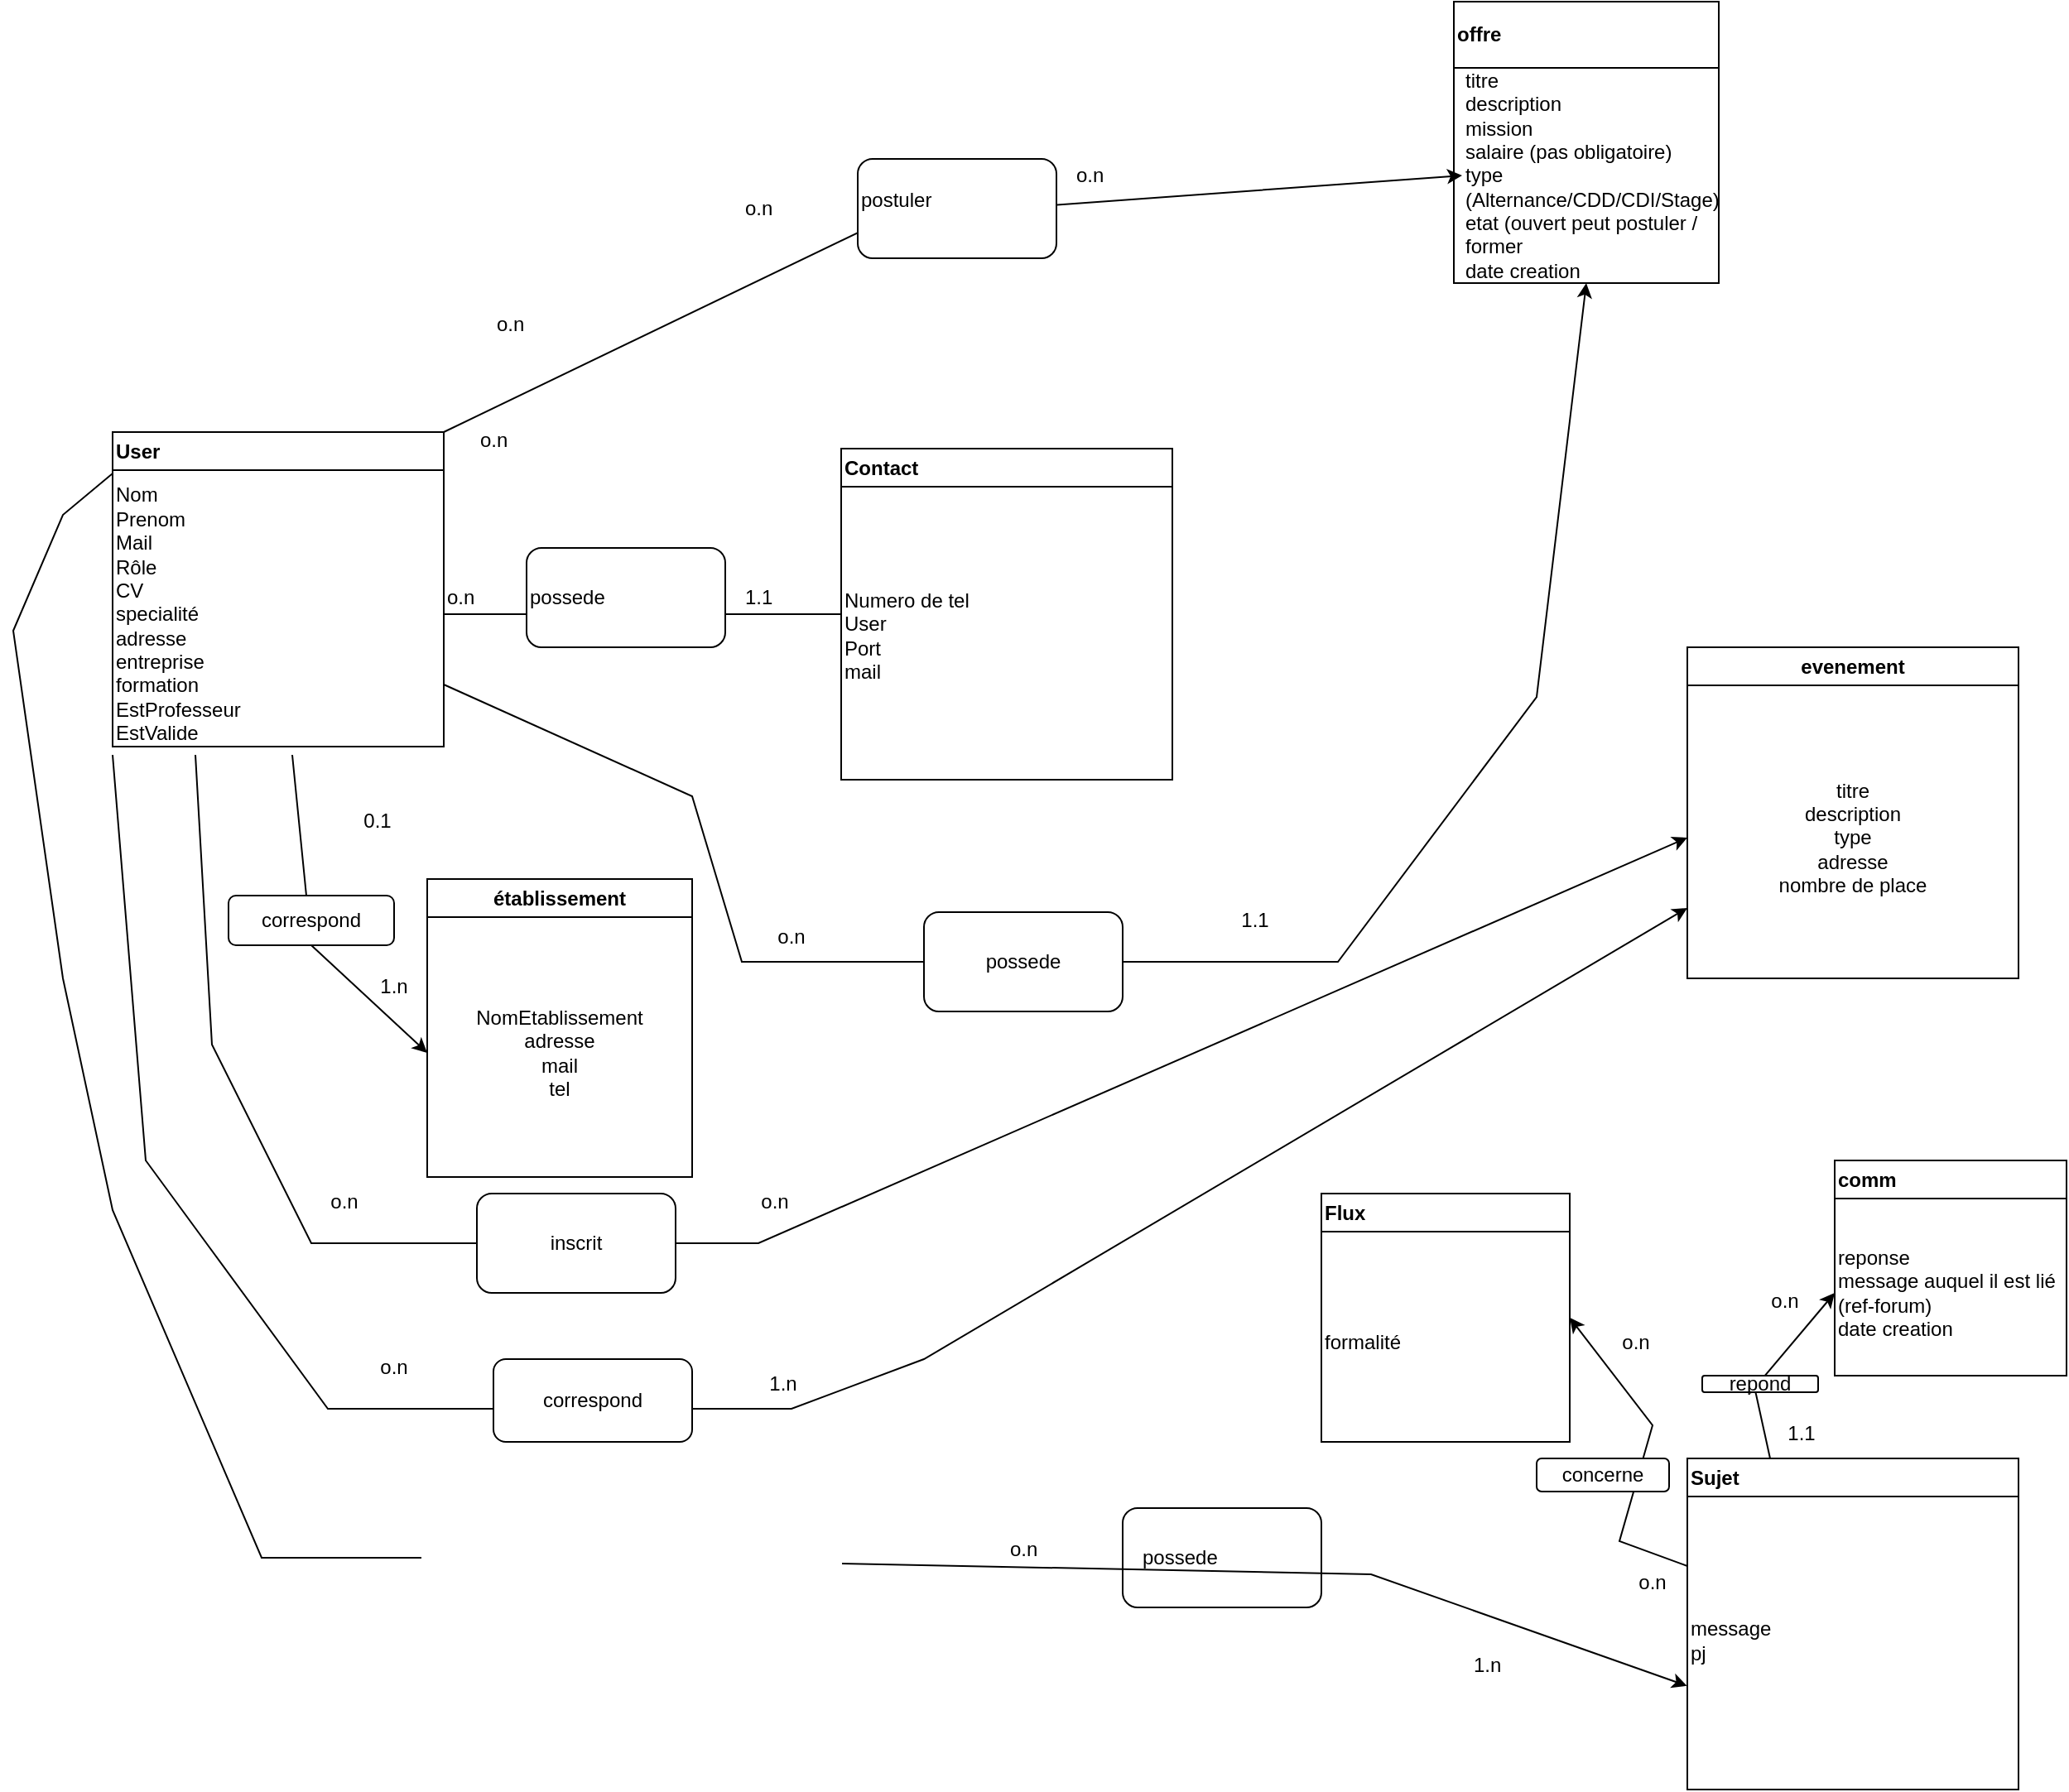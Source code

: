 <mxfile version="28.2.0">
  <diagram name="Page-1" id="O97LWqIRz6XVsHd0DmLD">
    <mxGraphModel grid="1" page="1" gridSize="10" guides="1" tooltips="1" connect="1" arrows="1" fold="1" pageScale="1" pageWidth="827" pageHeight="1169" background="light-dark(#FFFFFF,#000000)" math="0" shadow="0">
      <root>
        <mxCell id="0" />
        <mxCell id="1" parent="0" />
        <mxCell id="9k3ag1CtyuLUIb1iTbhB-22" value="" style="rounded=1;whiteSpace=wrap;html=1;align=left;" vertex="1" parent="1">
          <mxGeometry x="700" y="490" width="120" height="60" as="geometry" />
        </mxCell>
        <mxCell id="9k3ag1CtyuLUIb1iTbhB-1" value="User" style="swimlane;whiteSpace=wrap;html=1;align=left;" vertex="1" parent="1">
          <mxGeometry x="90" y="-160" width="200" height="190" as="geometry" />
        </mxCell>
        <mxCell id="9k3ag1CtyuLUIb1iTbhB-3" value="Nom&lt;div&gt;Prenom&lt;/div&gt;&lt;div&gt;Mail&lt;/div&gt;&lt;div&gt;Rôle&lt;/div&gt;&lt;div&gt;CV&lt;/div&gt;&lt;div&gt;specialité&lt;/div&gt;&lt;div&gt;adresse&lt;/div&gt;&lt;div&gt;entreprise&lt;/div&gt;&lt;div&gt;formation&lt;/div&gt;&lt;div&gt;EstProfesseur&lt;/div&gt;&lt;div&gt;EstValide&lt;/div&gt;" style="text;html=1;align=left;verticalAlign=middle;whiteSpace=wrap;rounded=0;" vertex="1" parent="9k3ag1CtyuLUIb1iTbhB-1">
          <mxGeometry y="25" width="200" height="170" as="geometry" />
        </mxCell>
        <mxCell id="9k3ag1CtyuLUIb1iTbhB-4" value="" style="endArrow=none;html=1;rounded=0;exitX=1;exitY=0.5;exitDx=0;exitDy=0;align=left;" edge="1" parent="1" source="9k3ag1CtyuLUIb1iTbhB-3" target="9k3ag1CtyuLUIb1iTbhB-5">
          <mxGeometry width="50" height="50" relative="1" as="geometry">
            <mxPoint x="370" y="100" as="sourcePoint" />
            <mxPoint x="460" y="-45" as="targetPoint" />
          </mxGeometry>
        </mxCell>
        <mxCell id="9k3ag1CtyuLUIb1iTbhB-5" value="Contact" style="swimlane;whiteSpace=wrap;html=1;align=left;" vertex="1" parent="1">
          <mxGeometry x="530" y="-150" width="200" height="200" as="geometry" />
        </mxCell>
        <mxCell id="9k3ag1CtyuLUIb1iTbhB-11" value="Numero de tel&lt;div&gt;User&lt;/div&gt;&lt;div&gt;Port&lt;/div&gt;&lt;div&gt;mail&lt;/div&gt;" style="text;html=1;align=left;verticalAlign=middle;whiteSpace=wrap;rounded=0;" vertex="1" parent="9k3ag1CtyuLUIb1iTbhB-5">
          <mxGeometry y="25" width="200" height="175" as="geometry" />
        </mxCell>
        <mxCell id="9k3ag1CtyuLUIb1iTbhB-6" value="" style="rounded=1;whiteSpace=wrap;html=1;align=left;" vertex="1" parent="1">
          <mxGeometry x="340" y="-90" width="120" height="60" as="geometry" />
        </mxCell>
        <mxCell id="9k3ag1CtyuLUIb1iTbhB-7" value="possede" style="text;html=1;align=left;verticalAlign=middle;whiteSpace=wrap;rounded=0;" vertex="1" parent="1">
          <mxGeometry x="340" y="-90" width="120" height="60" as="geometry" />
        </mxCell>
        <mxCell id="9k3ag1CtyuLUIb1iTbhB-8" value="o.n" style="text;html=1;align=left;verticalAlign=middle;whiteSpace=wrap;rounded=0;" vertex="1" parent="1">
          <mxGeometry x="290" y="-75" width="50" height="30" as="geometry" />
        </mxCell>
        <mxCell id="9k3ag1CtyuLUIb1iTbhB-9" value="1.1" style="text;html=1;align=left;verticalAlign=middle;whiteSpace=wrap;rounded=0;" vertex="1" parent="1">
          <mxGeometry x="470" y="-75" width="50" height="30" as="geometry" />
        </mxCell>
        <mxCell id="9k3ag1CtyuLUIb1iTbhB-24" value="o.n" style="text;html=1;align=left;verticalAlign=middle;whiteSpace=wrap;rounded=0;" vertex="1" parent="1">
          <mxGeometry x="630" y="500" width="60" height="30" as="geometry" />
        </mxCell>
        <mxCell id="9k3ag1CtyuLUIb1iTbhB-42" style="edgeStyle=none;rounded=0;orthogonalLoop=1;jettySize=auto;html=1;exitX=0.75;exitY=0;exitDx=0;exitDy=0;align=left;" edge="1" parent="1" source="9k3ag1CtyuLUIb1iTbhB-22">
          <mxGeometry relative="1" as="geometry">
            <mxPoint x="789.895" y="490" as="targetPoint" />
          </mxGeometry>
        </mxCell>
        <mxCell id="9k3ag1CtyuLUIb1iTbhB-28" value="possede" style="text;html=1;align=left;verticalAlign=middle;whiteSpace=wrap;rounded=0;" vertex="1" parent="1">
          <mxGeometry x="710" y="500" width="100" height="40" as="geometry" />
        </mxCell>
        <mxCell id="9k3ag1CtyuLUIb1iTbhB-30" value="1.n" style="text;html=1;align=left;verticalAlign=middle;whiteSpace=wrap;rounded=0;" vertex="1" parent="1">
          <mxGeometry x="910" y="570" width="60" height="30" as="geometry" />
        </mxCell>
        <mxCell id="9k3ag1CtyuLUIb1iTbhB-41" style="edgeStyle=none;rounded=0;orthogonalLoop=1;jettySize=auto;html=1;exitX=0.414;exitY=1.056;exitDx=0;exitDy=0;entryX=0;entryY=0.5;entryDx=0;entryDy=0;align=left;exitPerimeter=0;" edge="1" parent="1" source="PUnO8kavKm6sL2_Y-qrn-2" target="9k3ag1CtyuLUIb1iTbhB-40">
          <mxGeometry relative="1" as="geometry" />
        </mxCell>
        <mxCell id="9k3ag1CtyuLUIb1iTbhB-32" value="Sujet" style="swimlane;whiteSpace=wrap;html=1;startSize=23;align=left;" vertex="1" parent="1">
          <mxGeometry x="1041" y="460" width="200" height="200" as="geometry" />
        </mxCell>
        <mxCell id="9k3ag1CtyuLUIb1iTbhB-33" value="message&lt;div&gt;pj&lt;/div&gt;" style="text;html=1;align=left;verticalAlign=middle;whiteSpace=wrap;rounded=0;" vertex="1" parent="9k3ag1CtyuLUIb1iTbhB-32">
          <mxGeometry y="20" width="200" height="180" as="geometry" />
        </mxCell>
        <mxCell id="9k3ag1CtyuLUIb1iTbhB-34" value="Flux" style="swimlane;whiteSpace=wrap;html=1;startSize=23;align=left;" vertex="1" parent="1">
          <mxGeometry x="820" y="300" width="150" height="150" as="geometry" />
        </mxCell>
        <mxCell id="9k3ag1CtyuLUIb1iTbhB-37" value="formalité" style="text;html=1;align=left;verticalAlign=middle;whiteSpace=wrap;rounded=0;" vertex="1" parent="9k3ag1CtyuLUIb1iTbhB-34">
          <mxGeometry y="30" width="150" height="120" as="geometry" />
        </mxCell>
        <mxCell id="9k3ag1CtyuLUIb1iTbhB-35" style="edgeStyle=none;rounded=0;orthogonalLoop=1;jettySize=auto;html=1;entryX=1;entryY=0.5;entryDx=0;entryDy=0;exitX=0;exitY=0.25;exitDx=0;exitDy=0;align=left;" edge="1" parent="1" source="9k3ag1CtyuLUIb1iTbhB-33" target="9k3ag1CtyuLUIb1iTbhB-34">
          <mxGeometry relative="1" as="geometry">
            <Array as="points">
              <mxPoint x="1000" y="510" />
              <mxPoint x="1020" y="440" />
            </Array>
          </mxGeometry>
        </mxCell>
        <mxCell id="9k3ag1CtyuLUIb1iTbhB-38" value="comm" style="swimlane;whiteSpace=wrap;html=1;align=left;" vertex="1" parent="1">
          <mxGeometry x="1130" y="280" width="140" height="130" as="geometry" />
        </mxCell>
        <mxCell id="9k3ag1CtyuLUIb1iTbhB-40" value="reponse&lt;div&gt;message auquel il est lié&lt;/div&gt;&lt;div&gt;(ref-forum)&lt;/div&gt;&lt;div&gt;date creation&lt;/div&gt;" style="text;html=1;align=left;verticalAlign=middle;whiteSpace=wrap;rounded=0;" vertex="1" parent="9k3ag1CtyuLUIb1iTbhB-38">
          <mxGeometry y="30" width="140" height="100" as="geometry" />
        </mxCell>
        <mxCell id="9k3ag1CtyuLUIb1iTbhB-17" style="edgeStyle=none;rounded=0;orthogonalLoop=1;jettySize=auto;html=1;exitX=0;exitY=0;exitDx=0;exitDy=0;entryX=-0.001;entryY=0.652;entryDx=0;entryDy=0;entryPerimeter=0;align=left;" edge="1" parent="1" source="9k3ag1CtyuLUIb1iTbhB-3" target="9k3ag1CtyuLUIb1iTbhB-33">
          <mxGeometry relative="1" as="geometry">
            <mxPoint x="1020" y="410" as="targetPoint" />
            <Array as="points">
              <mxPoint x="60" y="-110" />
              <mxPoint x="30" y="-40" />
              <mxPoint x="40" y="30" />
              <mxPoint x="60" y="170" />
              <mxPoint x="90" y="310" />
              <mxPoint x="180" y="520" />
              <mxPoint x="360" y="520" />
              <mxPoint x="850" y="530" />
            </Array>
          </mxGeometry>
        </mxCell>
        <mxCell id="9k3ag1CtyuLUIb1iTbhB-44" value="offre" style="swimlane;whiteSpace=wrap;html=1;startSize=40;align=left;" vertex="1" parent="1">
          <mxGeometry x="900" y="-420" width="160" height="170" as="geometry" />
        </mxCell>
        <mxCell id="9k3ag1CtyuLUIb1iTbhB-47" value="titre&lt;div&gt;description&lt;/div&gt;&lt;div&gt;mission&lt;/div&gt;&lt;div&gt;salaire (pas obligatoire)&lt;/div&gt;&lt;div&gt;type (Alternance/CDD/CDI/Stage)&lt;/div&gt;&lt;div&gt;etat (ouvert peut postuler / former&lt;/div&gt;&lt;div&gt;date creation&lt;/div&gt;" style="text;html=1;align=left;verticalAlign=middle;whiteSpace=wrap;rounded=0;" vertex="1" parent="9k3ag1CtyuLUIb1iTbhB-44">
          <mxGeometry x="5" y="50" width="150" height="110" as="geometry" />
        </mxCell>
        <mxCell id="9k3ag1CtyuLUIb1iTbhB-48" value="" style="endArrow=classic;html=1;rounded=0;entryX=0;entryY=0.5;entryDx=0;entryDy=0;align=left;" edge="1" parent="1" target="9k3ag1CtyuLUIb1iTbhB-47">
          <mxGeometry width="50" height="50" relative="1" as="geometry">
            <mxPoint x="290" y="-160" as="sourcePoint" />
            <mxPoint x="340" y="-210" as="targetPoint" />
            <Array as="points">
              <mxPoint x="560" y="-290" />
            </Array>
          </mxGeometry>
        </mxCell>
        <mxCell id="9k3ag1CtyuLUIb1iTbhB-49" value="o.n" style="text;html=1;align=left;verticalAlign=middle;whiteSpace=wrap;rounded=0;" vertex="1" parent="1">
          <mxGeometry x="310" y="-170" width="60" height="30" as="geometry" />
        </mxCell>
        <mxCell id="9k3ag1CtyuLUIb1iTbhB-50" value="o.n" style="text;html=1;align=left;verticalAlign=middle;whiteSpace=wrap;rounded=0;" vertex="1" parent="1">
          <mxGeometry x="320" y="-240" width="60" height="30" as="geometry" />
        </mxCell>
        <mxCell id="9k3ag1CtyuLUIb1iTbhB-51" value="o.n" style="text;html=1;align=left;verticalAlign=middle;whiteSpace=wrap;rounded=0;" vertex="1" parent="1">
          <mxGeometry x="470" y="-310" width="60" height="30" as="geometry" />
        </mxCell>
        <mxCell id="9k3ag1CtyuLUIb1iTbhB-53" value="" style="rounded=1;whiteSpace=wrap;html=1;align=left;" vertex="1" parent="1">
          <mxGeometry x="540" y="-325" width="120" height="60" as="geometry" />
        </mxCell>
        <mxCell id="9k3ag1CtyuLUIb1iTbhB-52" value="postuler" style="text;html=1;align=left;verticalAlign=middle;whiteSpace=wrap;rounded=0;" vertex="1" parent="1">
          <mxGeometry x="540" y="-330" width="120" height="60" as="geometry" />
        </mxCell>
        <mxCell id="9k3ag1CtyuLUIb1iTbhB-54" value="o.n" style="text;html=1;align=left;verticalAlign=middle;whiteSpace=wrap;rounded=0;" vertex="1" parent="1">
          <mxGeometry x="670" y="-330" width="60" height="30" as="geometry" />
        </mxCell>
        <mxCell id="9k3ag1CtyuLUIb1iTbhB-55" value="" style="endArrow=classic;html=1;rounded=0;exitX=1;exitY=0.75;exitDx=0;exitDy=0;entryX=0.5;entryY=1;entryDx=0;entryDy=0;" edge="1" parent="1" source="9k3ag1CtyuLUIb1iTbhB-3" target="9k3ag1CtyuLUIb1iTbhB-44">
          <mxGeometry width="50" height="50" relative="1" as="geometry">
            <mxPoint x="320" y="50" as="sourcePoint" />
            <mxPoint x="1000" y="-90" as="targetPoint" />
            <Array as="points">
              <mxPoint x="440" y="60" />
              <mxPoint x="470" y="160" />
              <mxPoint x="830" y="160" />
              <mxPoint x="950" />
            </Array>
          </mxGeometry>
        </mxCell>
        <mxCell id="9k3ag1CtyuLUIb1iTbhB-56" value="o.n" style="text;html=1;align=center;verticalAlign=middle;whiteSpace=wrap;rounded=0;" vertex="1" parent="1">
          <mxGeometry x="470" y="130" width="60" height="30" as="geometry" />
        </mxCell>
        <mxCell id="9k3ag1CtyuLUIb1iTbhB-57" value="" style="rounded=1;whiteSpace=wrap;html=1;" vertex="1" parent="1">
          <mxGeometry x="580" y="130" width="120" height="60" as="geometry" />
        </mxCell>
        <mxCell id="9k3ag1CtyuLUIb1iTbhB-58" value="possede" style="text;html=1;align=center;verticalAlign=middle;whiteSpace=wrap;rounded=0;" vertex="1" parent="1">
          <mxGeometry x="580" y="130" width="120" height="60" as="geometry" />
        </mxCell>
        <mxCell id="9k3ag1CtyuLUIb1iTbhB-59" value="1.1" style="text;html=1;align=center;verticalAlign=middle;whiteSpace=wrap;rounded=0;" vertex="1" parent="1">
          <mxGeometry x="750" y="120" width="60" height="30" as="geometry" />
        </mxCell>
        <mxCell id="9k3ag1CtyuLUIb1iTbhB-60" value="evenement" style="swimlane;whiteSpace=wrap;html=1;" vertex="1" parent="1">
          <mxGeometry x="1041" y="-30" width="200" height="200" as="geometry" />
        </mxCell>
        <mxCell id="9k3ag1CtyuLUIb1iTbhB-61" value="titre&lt;div&gt;description&lt;/div&gt;&lt;div&gt;type&lt;/div&gt;&lt;div&gt;adresse&lt;/div&gt;&lt;div&gt;nombre de place&lt;/div&gt;" style="text;html=1;align=center;verticalAlign=middle;whiteSpace=wrap;rounded=0;" vertex="1" parent="9k3ag1CtyuLUIb1iTbhB-60">
          <mxGeometry y="30" width="200" height="170" as="geometry" />
        </mxCell>
        <mxCell id="9k3ag1CtyuLUIb1iTbhB-63" value="établissement" style="swimlane;whiteSpace=wrap;html=1;startSize=23;" vertex="1" parent="1">
          <mxGeometry x="280" y="110" width="160" height="180" as="geometry" />
        </mxCell>
        <mxCell id="9k3ag1CtyuLUIb1iTbhB-64" value="NomEtablissement&lt;div&gt;adresse&lt;/div&gt;&lt;div&gt;mail&lt;/div&gt;&lt;div&gt;tel&lt;/div&gt;" style="text;html=1;align=center;verticalAlign=middle;whiteSpace=wrap;rounded=0;" vertex="1" parent="9k3ag1CtyuLUIb1iTbhB-63">
          <mxGeometry y="30" width="160" height="150" as="geometry" />
        </mxCell>
        <mxCell id="9k3ag1CtyuLUIb1iTbhB-65" value="" style="endArrow=classic;html=1;rounded=0;entryX=0;entryY=0.5;entryDx=0;entryDy=0;" edge="1" parent="1" source="9k3ag1CtyuLUIb1iTbhB-3" target="9k3ag1CtyuLUIb1iTbhB-64">
          <mxGeometry width="50" height="50" relative="1" as="geometry">
            <mxPoint x="100" y="245" as="sourcePoint" />
            <mxPoint x="190" y="105.711" as="targetPoint" />
            <Array as="points">
              <mxPoint x="210" y="150" />
            </Array>
          </mxGeometry>
        </mxCell>
        <mxCell id="9k3ag1CtyuLUIb1iTbhB-66" value="correspond" style="rounded=1;whiteSpace=wrap;html=1;" vertex="1" parent="1">
          <mxGeometry x="160" y="120" width="100" height="30" as="geometry" />
        </mxCell>
        <mxCell id="9k3ag1CtyuLUIb1iTbhB-67" value="0.1&lt;span style=&quot;color: rgba(0, 0, 0, 0); font-family: monospace; font-size: 0px; text-align: start; text-wrap-mode: nowrap;&quot;&gt;%3CmxGraphModel%3E%3Croot%3E%3CmxCell%20id%3D%220%22%2F%3E%3CmxCell%20id%3D%221%22%20parent%3D%220%22%2F%3E%3CmxCell%20id%3D%222%22%20value%3D%22o.n%22%20style%3D%22text%3Bhtml%3D1%3Balign%3Dcenter%3BverticalAlign%3Dmiddle%3BwhiteSpace%3Dwrap%3Brounded%3D0%3B%22%20vertex%3D%221%22%20parent%3D%221%22%3E%3CmxGeometry%20x%3D%22470%22%20y%3D%22-310%22%20width%3D%2260%22%20height%3D%2230%22%20as%3D%22geometry%22%2F%3E%3C%2FmxCell%3E%3C%2Froot%3E%3C%2FmxGraphModel%3E&lt;/span&gt;" style="text;html=1;align=center;verticalAlign=middle;whiteSpace=wrap;rounded=0;" vertex="1" parent="1">
          <mxGeometry x="220" y="60" width="60" height="30" as="geometry" />
        </mxCell>
        <mxCell id="9k3ag1CtyuLUIb1iTbhB-68" value="1.n" style="text;html=1;align=center;verticalAlign=middle;whiteSpace=wrap;rounded=0;" vertex="1" parent="1">
          <mxGeometry x="230" y="160" width="60" height="30" as="geometry" />
        </mxCell>
        <mxCell id="9k3ag1CtyuLUIb1iTbhB-69" value="" style="endArrow=classic;html=1;rounded=0;exitX=0;exitY=1;exitDx=0;exitDy=0;entryX=0;entryY=0.75;entryDx=0;entryDy=0;" edge="1" parent="1" source="9k3ag1CtyuLUIb1iTbhB-3" target="9k3ag1CtyuLUIb1iTbhB-61">
          <mxGeometry width="50" height="50" relative="1" as="geometry">
            <mxPoint x="100" y="80" as="sourcePoint" />
            <mxPoint x="690" y="390" as="targetPoint" />
            <Array as="points">
              <mxPoint x="110" y="280" />
              <mxPoint x="220" y="430" />
              <mxPoint x="390" y="430" />
              <mxPoint x="500" y="430" />
              <mxPoint x="580" y="400" />
            </Array>
          </mxGeometry>
        </mxCell>
        <mxCell id="9k3ag1CtyuLUIb1iTbhB-70" value="o.n" style="text;html=1;align=center;verticalAlign=middle;whiteSpace=wrap;rounded=0;" vertex="1" parent="1">
          <mxGeometry x="230" y="390" width="60" height="30" as="geometry" />
        </mxCell>
        <mxCell id="9k3ag1CtyuLUIb1iTbhB-71" value="correspond" style="rounded=1;whiteSpace=wrap;html=1;" vertex="1" parent="1">
          <mxGeometry x="320" y="400" width="120" height="50" as="geometry" />
        </mxCell>
        <mxCell id="9k3ag1CtyuLUIb1iTbhB-72" value="1.n" style="text;html=1;align=center;verticalAlign=middle;whiteSpace=wrap;rounded=0;" vertex="1" parent="1">
          <mxGeometry x="465" y="400" width="60" height="30" as="geometry" />
        </mxCell>
        <mxCell id="9k3ag1CtyuLUIb1iTbhB-73" value="" style="endArrow=classic;html=1;rounded=0;exitX=0.25;exitY=1;exitDx=0;exitDy=0;entryX=0;entryY=0.5;entryDx=0;entryDy=0;" edge="1" parent="1" source="9k3ag1CtyuLUIb1iTbhB-3" target="9k3ag1CtyuLUIb1iTbhB-61">
          <mxGeometry width="50" height="50" relative="1" as="geometry">
            <mxPoint x="120" y="80" as="sourcePoint" />
            <mxPoint x="730" y="250" as="targetPoint" />
            <Array as="points">
              <mxPoint x="150" y="210" />
              <mxPoint x="210" y="330" />
              <mxPoint x="480" y="330" />
            </Array>
          </mxGeometry>
        </mxCell>
        <mxCell id="9k3ag1CtyuLUIb1iTbhB-74" value="o.n" style="text;html=1;align=center;verticalAlign=middle;whiteSpace=wrap;rounded=0;" vertex="1" parent="1">
          <mxGeometry x="200" y="290" width="60" height="30" as="geometry" />
        </mxCell>
        <mxCell id="9k3ag1CtyuLUIb1iTbhB-75" value="inscrit" style="rounded=1;whiteSpace=wrap;html=1;" vertex="1" parent="1">
          <mxGeometry x="310" y="300" width="120" height="60" as="geometry" />
        </mxCell>
        <mxCell id="9k3ag1CtyuLUIb1iTbhB-76" value="o.n" style="text;html=1;align=center;verticalAlign=middle;whiteSpace=wrap;rounded=0;" vertex="1" parent="1">
          <mxGeometry x="460" y="290" width="60" height="30" as="geometry" />
        </mxCell>
        <mxCell id="PUnO8kavKm6sL2_Y-qrn-1" value="o.n" style="text;html=1;align=center;verticalAlign=middle;whiteSpace=wrap;rounded=0;" vertex="1" parent="1">
          <mxGeometry x="1070" y="350" width="60" height="30" as="geometry" />
        </mxCell>
        <mxCell id="PUnO8kavKm6sL2_Y-qrn-3" value="" style="edgeStyle=none;rounded=0;orthogonalLoop=1;jettySize=auto;html=1;exitX=0.25;exitY=0;exitDx=0;exitDy=0;entryX=0.429;entryY=0;entryDx=0;entryDy=0;align=left;entryPerimeter=0;" edge="1" parent="1" source="9k3ag1CtyuLUIb1iTbhB-32" target="PUnO8kavKm6sL2_Y-qrn-2">
          <mxGeometry relative="1" as="geometry">
            <mxPoint x="1091" y="460" as="sourcePoint" />
            <mxPoint x="1130" y="360" as="targetPoint" />
          </mxGeometry>
        </mxCell>
        <mxCell id="PUnO8kavKm6sL2_Y-qrn-2" value="repond" style="rounded=1;whiteSpace=wrap;html=1;" vertex="1" parent="1">
          <mxGeometry x="1050" y="410" width="70" height="10" as="geometry" />
        </mxCell>
        <mxCell id="PUnO8kavKm6sL2_Y-qrn-4" value="1.1" style="text;html=1;align=center;verticalAlign=middle;whiteSpace=wrap;rounded=0;" vertex="1" parent="1">
          <mxGeometry x="1080" y="430" width="60" height="30" as="geometry" />
        </mxCell>
        <mxCell id="PUnO8kavKm6sL2_Y-qrn-5" value="o.n" style="text;html=1;align=center;verticalAlign=middle;whiteSpace=wrap;rounded=0;" vertex="1" parent="1">
          <mxGeometry x="990" y="520" width="60" height="30" as="geometry" />
        </mxCell>
        <mxCell id="PUnO8kavKm6sL2_Y-qrn-6" value="o.n" style="text;html=1;align=center;verticalAlign=middle;whiteSpace=wrap;rounded=0;" vertex="1" parent="1">
          <mxGeometry x="980" y="375" width="60" height="30" as="geometry" />
        </mxCell>
        <mxCell id="PUnO8kavKm6sL2_Y-qrn-7" value="concerne" style="rounded=1;whiteSpace=wrap;html=1;" vertex="1" parent="1">
          <mxGeometry x="950" y="460" width="80" height="20" as="geometry" />
        </mxCell>
      </root>
    </mxGraphModel>
  </diagram>
</mxfile>
